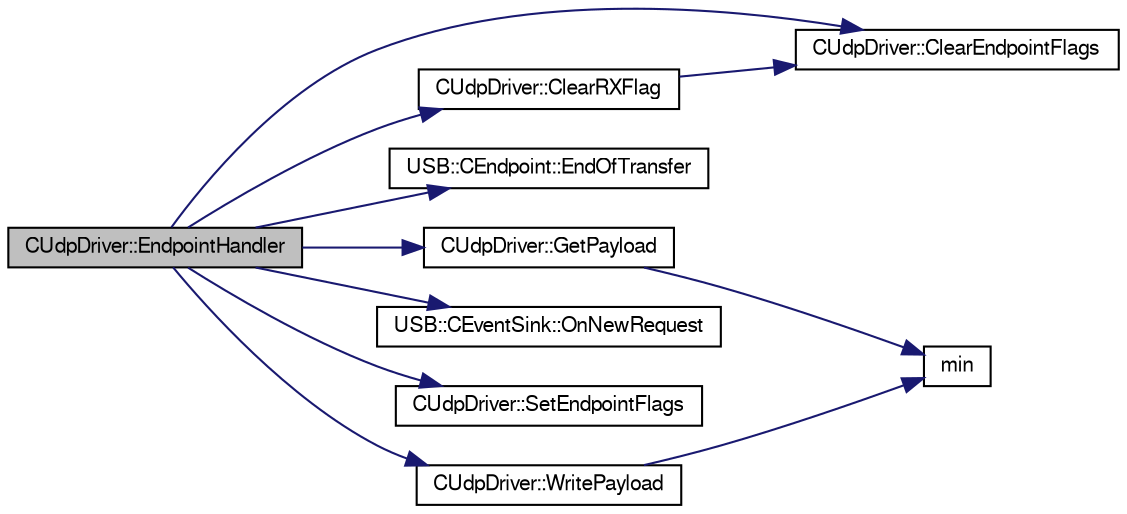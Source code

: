 digraph G
{
  bgcolor="transparent";
  edge [fontname="FreeSans",fontsize=10,labelfontname="FreeSans",labelfontsize=10];
  node [fontname="FreeSans",fontsize=10,shape=record];
  rankdir=LR;
  Node1 [label="CUdpDriver::EndpointHandler",height=0.2,width=0.4,color="black", fillcolor="grey75", style="filled" fontcolor="black"];
  Node1 -> Node2 [color="midnightblue",fontsize=10,style="solid",fontname="FreeSans"];
  Node2 [label="CUdpDriver::ClearEndpointFlags",height=0.2,width=0.4,color="black",URL="$class_c_udp_driver.html#1c4166268dbce6fad2de3eeb89aaf82d",tooltip="Clear flags in the UDP_CSR register and waits for synchronization."];
  Node1 -> Node3 [color="midnightblue",fontsize=10,style="solid",fontname="FreeSans"];
  Node3 [label="CUdpDriver::ClearRXFlag",height=0.2,width=0.4,color="black",URL="$class_c_udp_driver.html#37b567c9205c8d3e2bdb3259123fcb05",tooltip="Clears the correct RX flag in an endpoint status register."];
  Node3 -> Node2 [color="midnightblue",fontsize=10,style="solid",fontname="FreeSans"];
  Node1 -> Node4 [color="midnightblue",fontsize=10,style="solid",fontname="FreeSans"];
  Node4 [label="USB::CEndpoint::EndOfTransfer",height=0.2,width=0.4,color="black",URL="$class_u_s_b_1_1_c_endpoint.html#3bd504d483b3e015cee4d1ebbc02dc1f",tooltip="Invokes the callback associated with a finished transfer on an endpoint."];
  Node1 -> Node5 [color="midnightblue",fontsize=10,style="solid",fontname="FreeSans"];
  Node5 [label="CUdpDriver::GetPayload",height=0.2,width=0.4,color="black",URL="$class_c_udp_driver.html#fe791e9ab368f8413d2323b95a409460",tooltip="Transfers a data payload from an endpoint FIFO to the current transfer buffer."];
  Node5 -> Node6 [color="midnightblue",fontsize=10,style="solid",fontname="FreeSans"];
  Node6 [label="min",height=0.2,width=0.4,color="black",URL="$common_8h.html#97a6b31fa879f6c56a1122dcf6b25dfe"];
  Node1 -> Node7 [color="midnightblue",fontsize=10,style="solid",fontname="FreeSans"];
  Node7 [label="USB::CEventSink::OnNewRequest",height=0.2,width=0.4,color="black",URL="$class_u_s_b_1_1_c_event_sink.html#877065d65cda66442879aa5c299856ad",tooltip="New Request callback function."];
  Node1 -> Node8 [color="midnightblue",fontsize=10,style="solid",fontname="FreeSans"];
  Node8 [label="CUdpDriver::SetEndpointFlags",height=0.2,width=0.4,color="black",URL="$class_c_udp_driver.html#6aa2661dfca334908398ec3a324f65f4",tooltip="Set flags in the UDP_CSR register and waits for synchronization."];
  Node1 -> Node9 [color="midnightblue",fontsize=10,style="solid",fontname="FreeSans"];
  Node9 [label="CUdpDriver::WritePayload",height=0.2,width=0.4,color="black",URL="$class_c_udp_driver.html#aa4e67dd65350793ee1db8fde2f5cb7b",tooltip="Transfers a data payload from the current tranfer buffer to the endpoint FIFO."];
  Node9 -> Node6 [color="midnightblue",fontsize=10,style="solid",fontname="FreeSans"];
}
